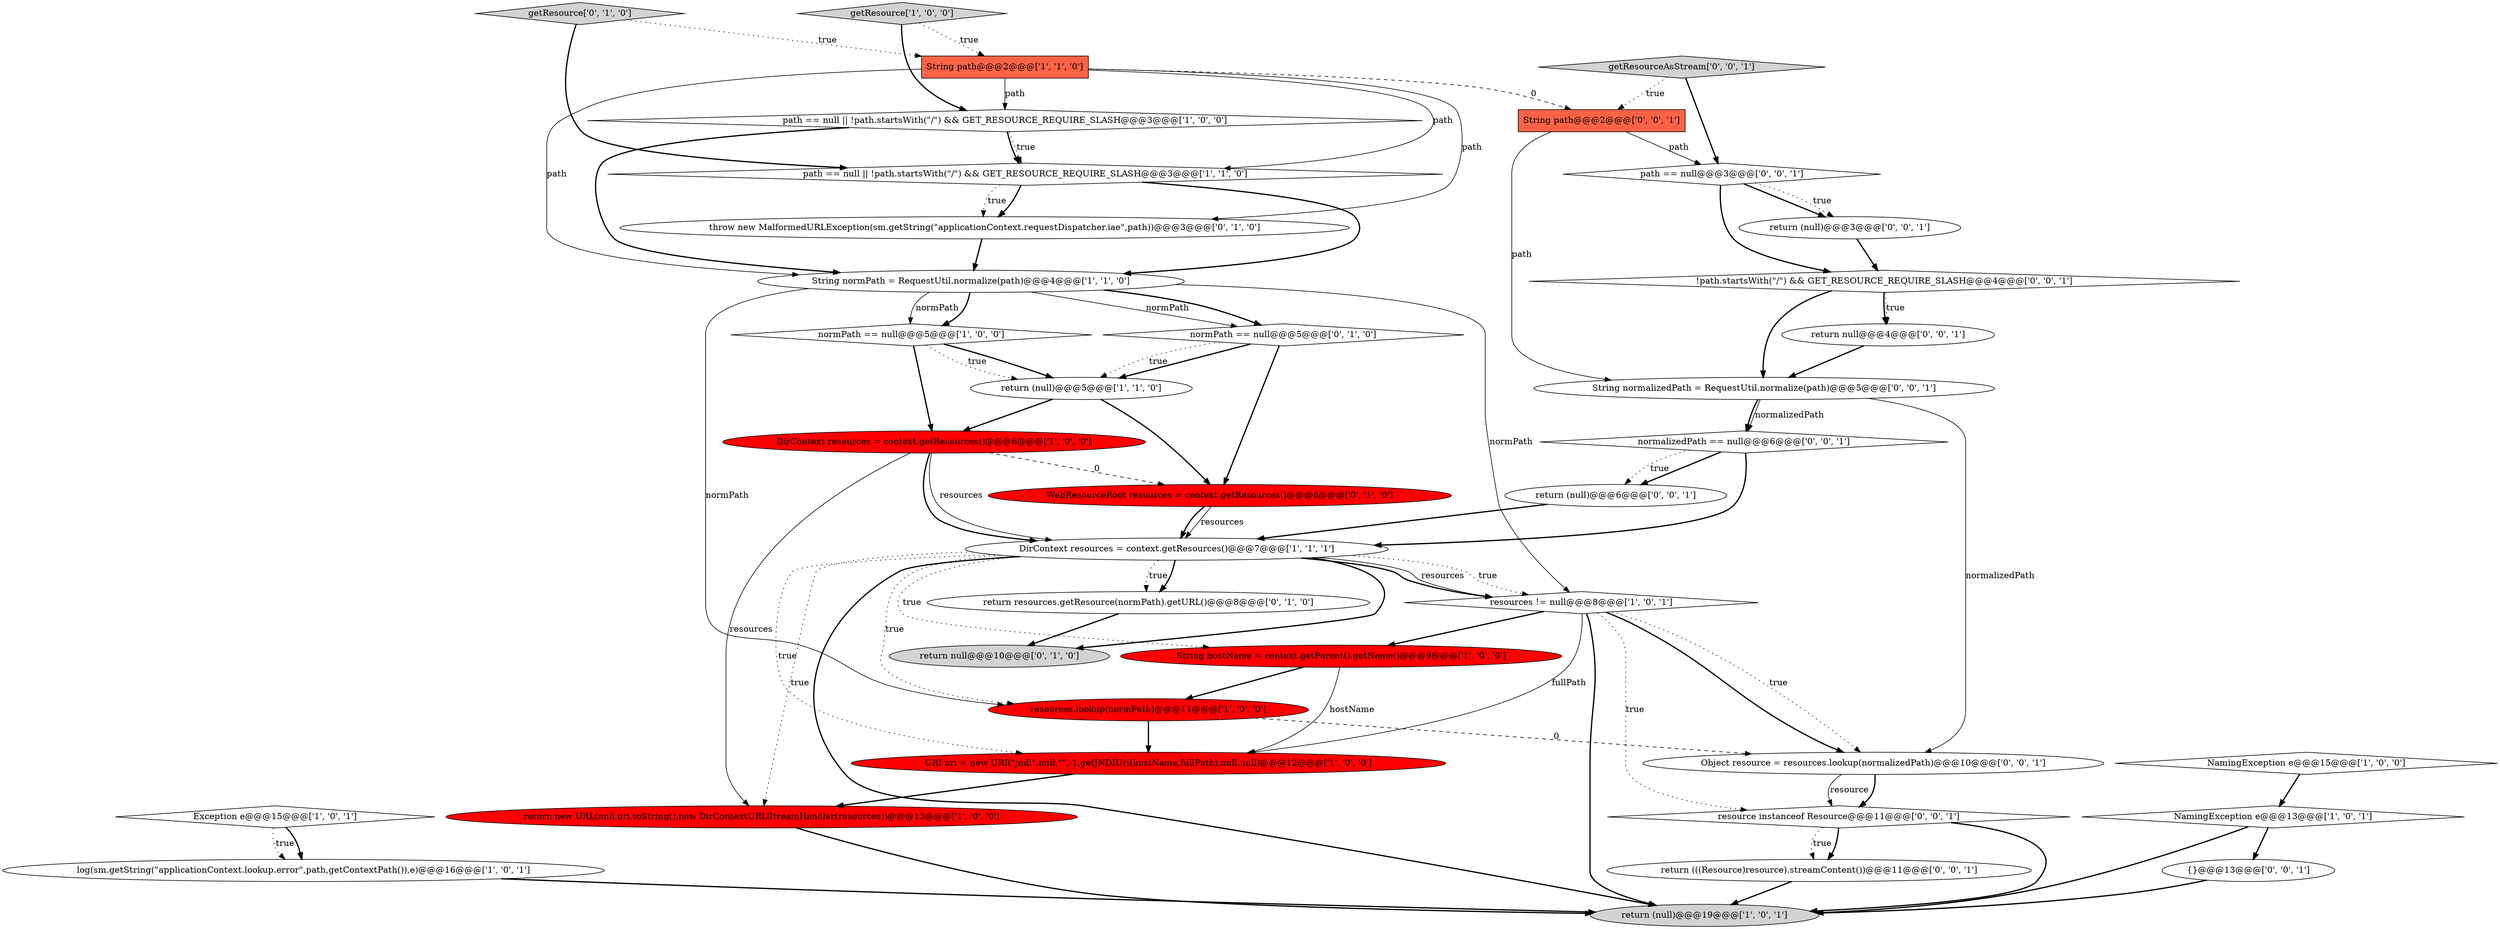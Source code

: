 digraph {
24 [style = filled, label = "return null@@@10@@@['0', '1', '0']", fillcolor = lightgray, shape = ellipse image = "AAA0AAABBB2BBB"];
13 [style = filled, label = "Exception e@@@15@@@['1', '0', '1']", fillcolor = white, shape = diamond image = "AAA0AAABBB1BBB"];
15 [style = filled, label = "DirContext resources = context.getResources()@@@6@@@['1', '0', '0']", fillcolor = red, shape = ellipse image = "AAA1AAABBB1BBB"];
2 [style = filled, label = "log(sm.getString(\"applicationContext.lookup.error\",path,getContextPath()),e)@@@16@@@['1', '0', '1']", fillcolor = white, shape = ellipse image = "AAA0AAABBB1BBB"];
36 [style = filled, label = "normalizedPath == null@@@6@@@['0', '0', '1']", fillcolor = white, shape = diamond image = "AAA0AAABBB3BBB"];
37 [style = filled, label = "return (((Resource)resource).streamContent())@@@11@@@['0', '0', '1']", fillcolor = white, shape = ellipse image = "AAA0AAABBB3BBB"];
6 [style = filled, label = "resources != null@@@8@@@['1', '0', '1']", fillcolor = white, shape = diamond image = "AAA0AAABBB1BBB"];
31 [style = filled, label = "return null@@@4@@@['0', '0', '1']", fillcolor = white, shape = ellipse image = "AAA0AAABBB3BBB"];
14 [style = filled, label = "path == null || !path.startsWith(\"/\") && GET_RESOURCE_REQUIRE_SLASH@@@3@@@['1', '0', '0']", fillcolor = white, shape = diamond image = "AAA0AAABBB1BBB"];
3 [style = filled, label = "normPath == null@@@5@@@['1', '0', '0']", fillcolor = white, shape = diamond image = "AAA0AAABBB1BBB"];
29 [style = filled, label = "return (null)@@@6@@@['0', '0', '1']", fillcolor = white, shape = ellipse image = "AAA0AAABBB3BBB"];
1 [style = filled, label = "return new URL(null,uri.toString(),new DirContextURLStreamHandler(resources))@@@13@@@['1', '0', '0']", fillcolor = red, shape = ellipse image = "AAA1AAABBB1BBB"];
0 [style = filled, label = "NamingException e@@@15@@@['1', '0', '0']", fillcolor = white, shape = diamond image = "AAA0AAABBB1BBB"];
18 [style = filled, label = "path == null || !path.startsWith(\"/\") && GET_RESOURCE_REQUIRE_SLASH@@@3@@@['1', '1', '0']", fillcolor = white, shape = diamond image = "AAA0AAABBB1BBB"];
19 [style = filled, label = "return resources.getResource(normPath).getURL()@@@8@@@['0', '1', '0']", fillcolor = white, shape = ellipse image = "AAA0AAABBB2BBB"];
25 [style = filled, label = "!path.startsWith(\"/\") && GET_RESOURCE_REQUIRE_SLASH@@@4@@@['0', '0', '1']", fillcolor = white, shape = diamond image = "AAA0AAABBB3BBB"];
8 [style = filled, label = "NamingException e@@@13@@@['1', '0', '1']", fillcolor = white, shape = diamond image = "AAA0AAABBB1BBB"];
23 [style = filled, label = "WebResourceRoot resources = context.getResources()@@@6@@@['0', '1', '0']", fillcolor = red, shape = ellipse image = "AAA1AAABBB2BBB"];
22 [style = filled, label = "throw new MalformedURLException(sm.getString(\"applicationContext.requestDispatcher.iae\",path))@@@3@@@['0', '1', '0']", fillcolor = white, shape = ellipse image = "AAA0AAABBB2BBB"];
21 [style = filled, label = "normPath == null@@@5@@@['0', '1', '0']", fillcolor = white, shape = diamond image = "AAA0AAABBB2BBB"];
17 [style = filled, label = "return (null)@@@19@@@['1', '0', '1']", fillcolor = lightgray, shape = ellipse image = "AAA0AAABBB1BBB"];
9 [style = filled, label = "String path@@@2@@@['1', '1', '0']", fillcolor = tomato, shape = box image = "AAA0AAABBB1BBB"];
33 [style = filled, label = "String normalizedPath = RequestUtil.normalize(path)@@@5@@@['0', '0', '1']", fillcolor = white, shape = ellipse image = "AAA0AAABBB3BBB"];
20 [style = filled, label = "getResource['0', '1', '0']", fillcolor = lightgray, shape = diamond image = "AAA0AAABBB2BBB"];
27 [style = filled, label = "String path@@@2@@@['0', '0', '1']", fillcolor = tomato, shape = box image = "AAA0AAABBB3BBB"];
5 [style = filled, label = "DirContext resources = context.getResources()@@@7@@@['1', '1', '1']", fillcolor = white, shape = ellipse image = "AAA0AAABBB1BBB"];
7 [style = filled, label = "URI uri = new URI(\"jndi\",null,\"\",-1,getJNDIUri(hostName,fullPath),null,null)@@@12@@@['1', '0', '0']", fillcolor = red, shape = ellipse image = "AAA1AAABBB1BBB"];
4 [style = filled, label = "return (null)@@@5@@@['1', '1', '0']", fillcolor = white, shape = ellipse image = "AAA0AAABBB1BBB"];
10 [style = filled, label = "resources.lookup(normPath)@@@11@@@['1', '0', '0']", fillcolor = red, shape = ellipse image = "AAA1AAABBB1BBB"];
30 [style = filled, label = "path == null@@@3@@@['0', '0', '1']", fillcolor = white, shape = diamond image = "AAA0AAABBB3BBB"];
35 [style = filled, label = "Object resource = resources.lookup(normalizedPath)@@@10@@@['0', '0', '1']", fillcolor = white, shape = ellipse image = "AAA0AAABBB3BBB"];
32 [style = filled, label = "resource instanceof Resource@@@11@@@['0', '0', '1']", fillcolor = white, shape = diamond image = "AAA0AAABBB3BBB"];
28 [style = filled, label = "getResourceAsStream['0', '0', '1']", fillcolor = lightgray, shape = diamond image = "AAA0AAABBB3BBB"];
12 [style = filled, label = "getResource['1', '0', '0']", fillcolor = lightgray, shape = diamond image = "AAA0AAABBB1BBB"];
26 [style = filled, label = "{}@@@13@@@['0', '0', '1']", fillcolor = white, shape = ellipse image = "AAA0AAABBB3BBB"];
16 [style = filled, label = "String hostName = context.getParent().getName()@@@9@@@['1', '0', '0']", fillcolor = red, shape = ellipse image = "AAA1AAABBB1BBB"];
11 [style = filled, label = "String normPath = RequestUtil.normalize(path)@@@4@@@['1', '1', '0']", fillcolor = white, shape = ellipse image = "AAA0AAABBB1BBB"];
34 [style = filled, label = "return (null)@@@3@@@['0', '0', '1']", fillcolor = white, shape = ellipse image = "AAA0AAABBB3BBB"];
11->10 [style = solid, label="normPath"];
29->5 [style = bold, label=""];
6->35 [style = bold, label=""];
32->37 [style = bold, label=""];
25->33 [style = bold, label=""];
36->29 [style = bold, label=""];
5->19 [style = dotted, label="true"];
5->1 [style = dotted, label="true"];
4->15 [style = bold, label=""];
9->27 [style = dashed, label="0"];
6->32 [style = dotted, label="true"];
3->4 [style = bold, label=""];
19->24 [style = bold, label=""];
25->31 [style = bold, label=""];
18->22 [style = bold, label=""];
0->8 [style = bold, label=""];
32->37 [style = dotted, label="true"];
28->27 [style = dotted, label="true"];
14->11 [style = bold, label=""];
14->18 [style = dotted, label="true"];
7->1 [style = bold, label=""];
15->5 [style = solid, label="resources"];
5->6 [style = solid, label="resources"];
26->17 [style = bold, label=""];
28->30 [style = bold, label=""];
23->5 [style = solid, label="resources"];
18->11 [style = bold, label=""];
5->6 [style = dotted, label="true"];
30->34 [style = bold, label=""];
5->17 [style = bold, label=""];
10->7 [style = bold, label=""];
1->17 [style = bold, label=""];
8->17 [style = bold, label=""];
20->18 [style = bold, label=""];
5->6 [style = bold, label=""];
5->7 [style = dotted, label="true"];
31->33 [style = bold, label=""];
33->36 [style = bold, label=""];
12->14 [style = bold, label=""];
6->7 [style = solid, label="fullPath"];
14->18 [style = bold, label=""];
36->29 [style = dotted, label="true"];
32->17 [style = bold, label=""];
22->11 [style = bold, label=""];
10->35 [style = dashed, label="0"];
4->23 [style = bold, label=""];
21->4 [style = bold, label=""];
21->23 [style = bold, label=""];
11->21 [style = solid, label="normPath"];
2->17 [style = bold, label=""];
6->17 [style = bold, label=""];
9->11 [style = solid, label="path"];
9->14 [style = solid, label="path"];
27->30 [style = solid, label="path"];
33->35 [style = solid, label="normalizedPath"];
23->5 [style = bold, label=""];
20->9 [style = dotted, label="true"];
25->31 [style = dotted, label="true"];
5->10 [style = dotted, label="true"];
9->18 [style = solid, label="path"];
11->21 [style = bold, label=""];
27->33 [style = solid, label="path"];
35->32 [style = bold, label=""];
30->34 [style = dotted, label="true"];
13->2 [style = dotted, label="true"];
5->19 [style = bold, label=""];
11->3 [style = bold, label=""];
5->24 [style = bold, label=""];
5->16 [style = dotted, label="true"];
16->7 [style = solid, label="hostName"];
36->5 [style = bold, label=""];
33->36 [style = solid, label="normalizedPath"];
13->2 [style = bold, label=""];
18->22 [style = dotted, label="true"];
11->6 [style = solid, label="normPath"];
34->25 [style = bold, label=""];
15->23 [style = dashed, label="0"];
16->10 [style = bold, label=""];
11->3 [style = solid, label="normPath"];
37->17 [style = bold, label=""];
3->4 [style = dotted, label="true"];
30->25 [style = bold, label=""];
3->15 [style = bold, label=""];
21->4 [style = dotted, label="true"];
15->1 [style = solid, label="resources"];
15->5 [style = bold, label=""];
9->22 [style = solid, label="path"];
6->16 [style = bold, label=""];
6->35 [style = dotted, label="true"];
35->32 [style = solid, label="resource"];
12->9 [style = dotted, label="true"];
8->26 [style = bold, label=""];
}
